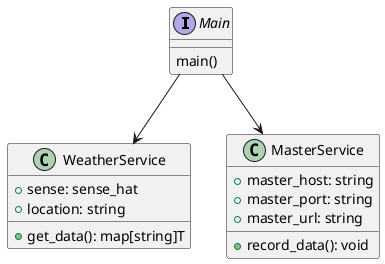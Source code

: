 @startuml
'https://plantuml.com/class-diagram

interface Main {
    main()
}

class WeatherService {
    +sense: sense_hat
    +location: string
    +get_data(): map[string]T
}

class MasterService {
    +master_host: string
    +master_port: string
    +master_url: string
    +record_data(): void
}

Main --> WeatherService
Main --> MasterService

@enduml